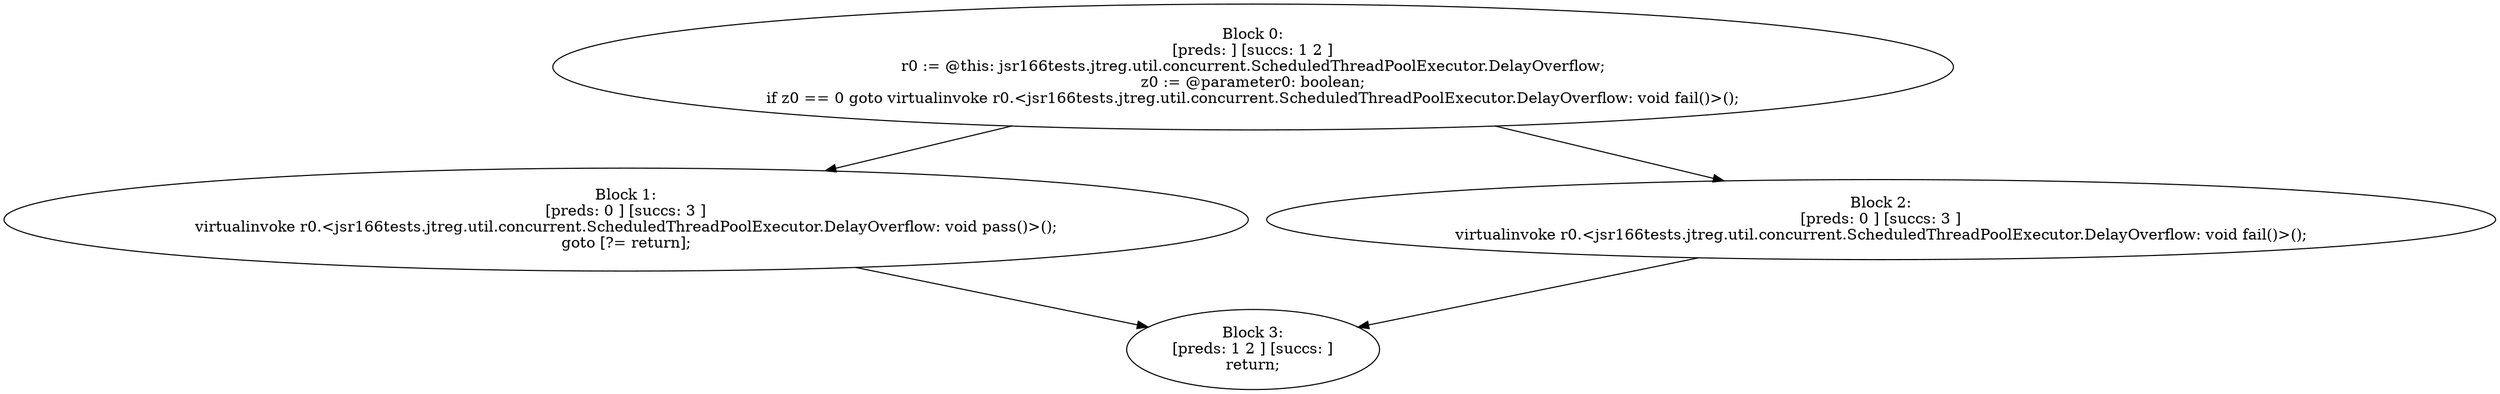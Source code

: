digraph "unitGraph" {
    "Block 0:
[preds: ] [succs: 1 2 ]
r0 := @this: jsr166tests.jtreg.util.concurrent.ScheduledThreadPoolExecutor.DelayOverflow;
z0 := @parameter0: boolean;
if z0 == 0 goto virtualinvoke r0.<jsr166tests.jtreg.util.concurrent.ScheduledThreadPoolExecutor.DelayOverflow: void fail()>();
"
    "Block 1:
[preds: 0 ] [succs: 3 ]
virtualinvoke r0.<jsr166tests.jtreg.util.concurrent.ScheduledThreadPoolExecutor.DelayOverflow: void pass()>();
goto [?= return];
"
    "Block 2:
[preds: 0 ] [succs: 3 ]
virtualinvoke r0.<jsr166tests.jtreg.util.concurrent.ScheduledThreadPoolExecutor.DelayOverflow: void fail()>();
"
    "Block 3:
[preds: 1 2 ] [succs: ]
return;
"
    "Block 0:
[preds: ] [succs: 1 2 ]
r0 := @this: jsr166tests.jtreg.util.concurrent.ScheduledThreadPoolExecutor.DelayOverflow;
z0 := @parameter0: boolean;
if z0 == 0 goto virtualinvoke r0.<jsr166tests.jtreg.util.concurrent.ScheduledThreadPoolExecutor.DelayOverflow: void fail()>();
"->"Block 1:
[preds: 0 ] [succs: 3 ]
virtualinvoke r0.<jsr166tests.jtreg.util.concurrent.ScheduledThreadPoolExecutor.DelayOverflow: void pass()>();
goto [?= return];
";
    "Block 0:
[preds: ] [succs: 1 2 ]
r0 := @this: jsr166tests.jtreg.util.concurrent.ScheduledThreadPoolExecutor.DelayOverflow;
z0 := @parameter0: boolean;
if z0 == 0 goto virtualinvoke r0.<jsr166tests.jtreg.util.concurrent.ScheduledThreadPoolExecutor.DelayOverflow: void fail()>();
"->"Block 2:
[preds: 0 ] [succs: 3 ]
virtualinvoke r0.<jsr166tests.jtreg.util.concurrent.ScheduledThreadPoolExecutor.DelayOverflow: void fail()>();
";
    "Block 1:
[preds: 0 ] [succs: 3 ]
virtualinvoke r0.<jsr166tests.jtreg.util.concurrent.ScheduledThreadPoolExecutor.DelayOverflow: void pass()>();
goto [?= return];
"->"Block 3:
[preds: 1 2 ] [succs: ]
return;
";
    "Block 2:
[preds: 0 ] [succs: 3 ]
virtualinvoke r0.<jsr166tests.jtreg.util.concurrent.ScheduledThreadPoolExecutor.DelayOverflow: void fail()>();
"->"Block 3:
[preds: 1 2 ] [succs: ]
return;
";
}
